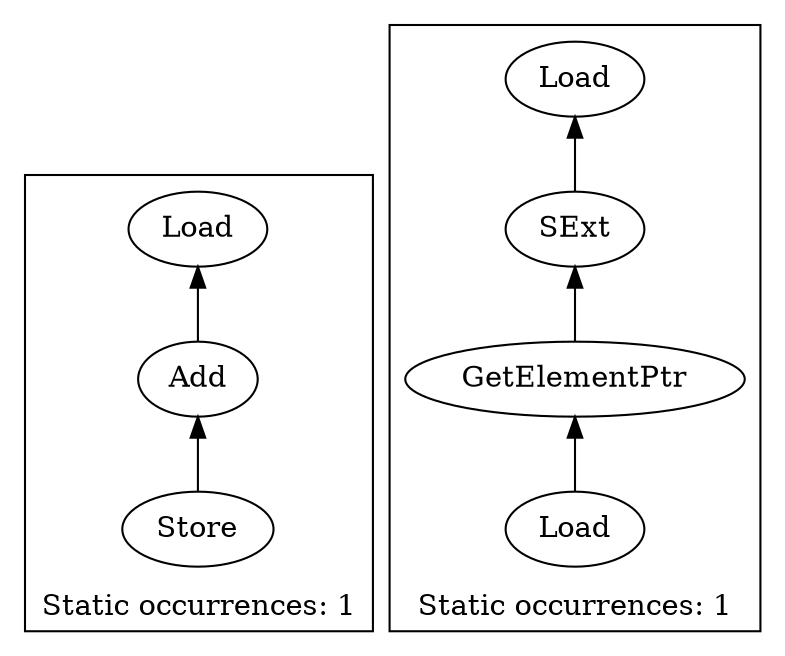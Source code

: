 strict digraph {
rankdir=BT
subgraph {
"0_2" [label="Add"]
"0_2" -> { "0_1" }
"0_1" [label="Load"]
"0_3" [label="Store"]
"0_3" -> { "0_2" }
cluster=true
label=<Static occurrences: 1>
}
subgraph {
"1_25" [label="Load"]
"1_25" -> { "1_24" }
"1_23" [label="SExt"]
"1_23" -> { "1_22" }
"1_22" [label="Load"]
"1_24" [label="GetElementPtr"]
"1_24" -> { "1_23" }
cluster=true
label=<Static occurrences: 1>
}
}
